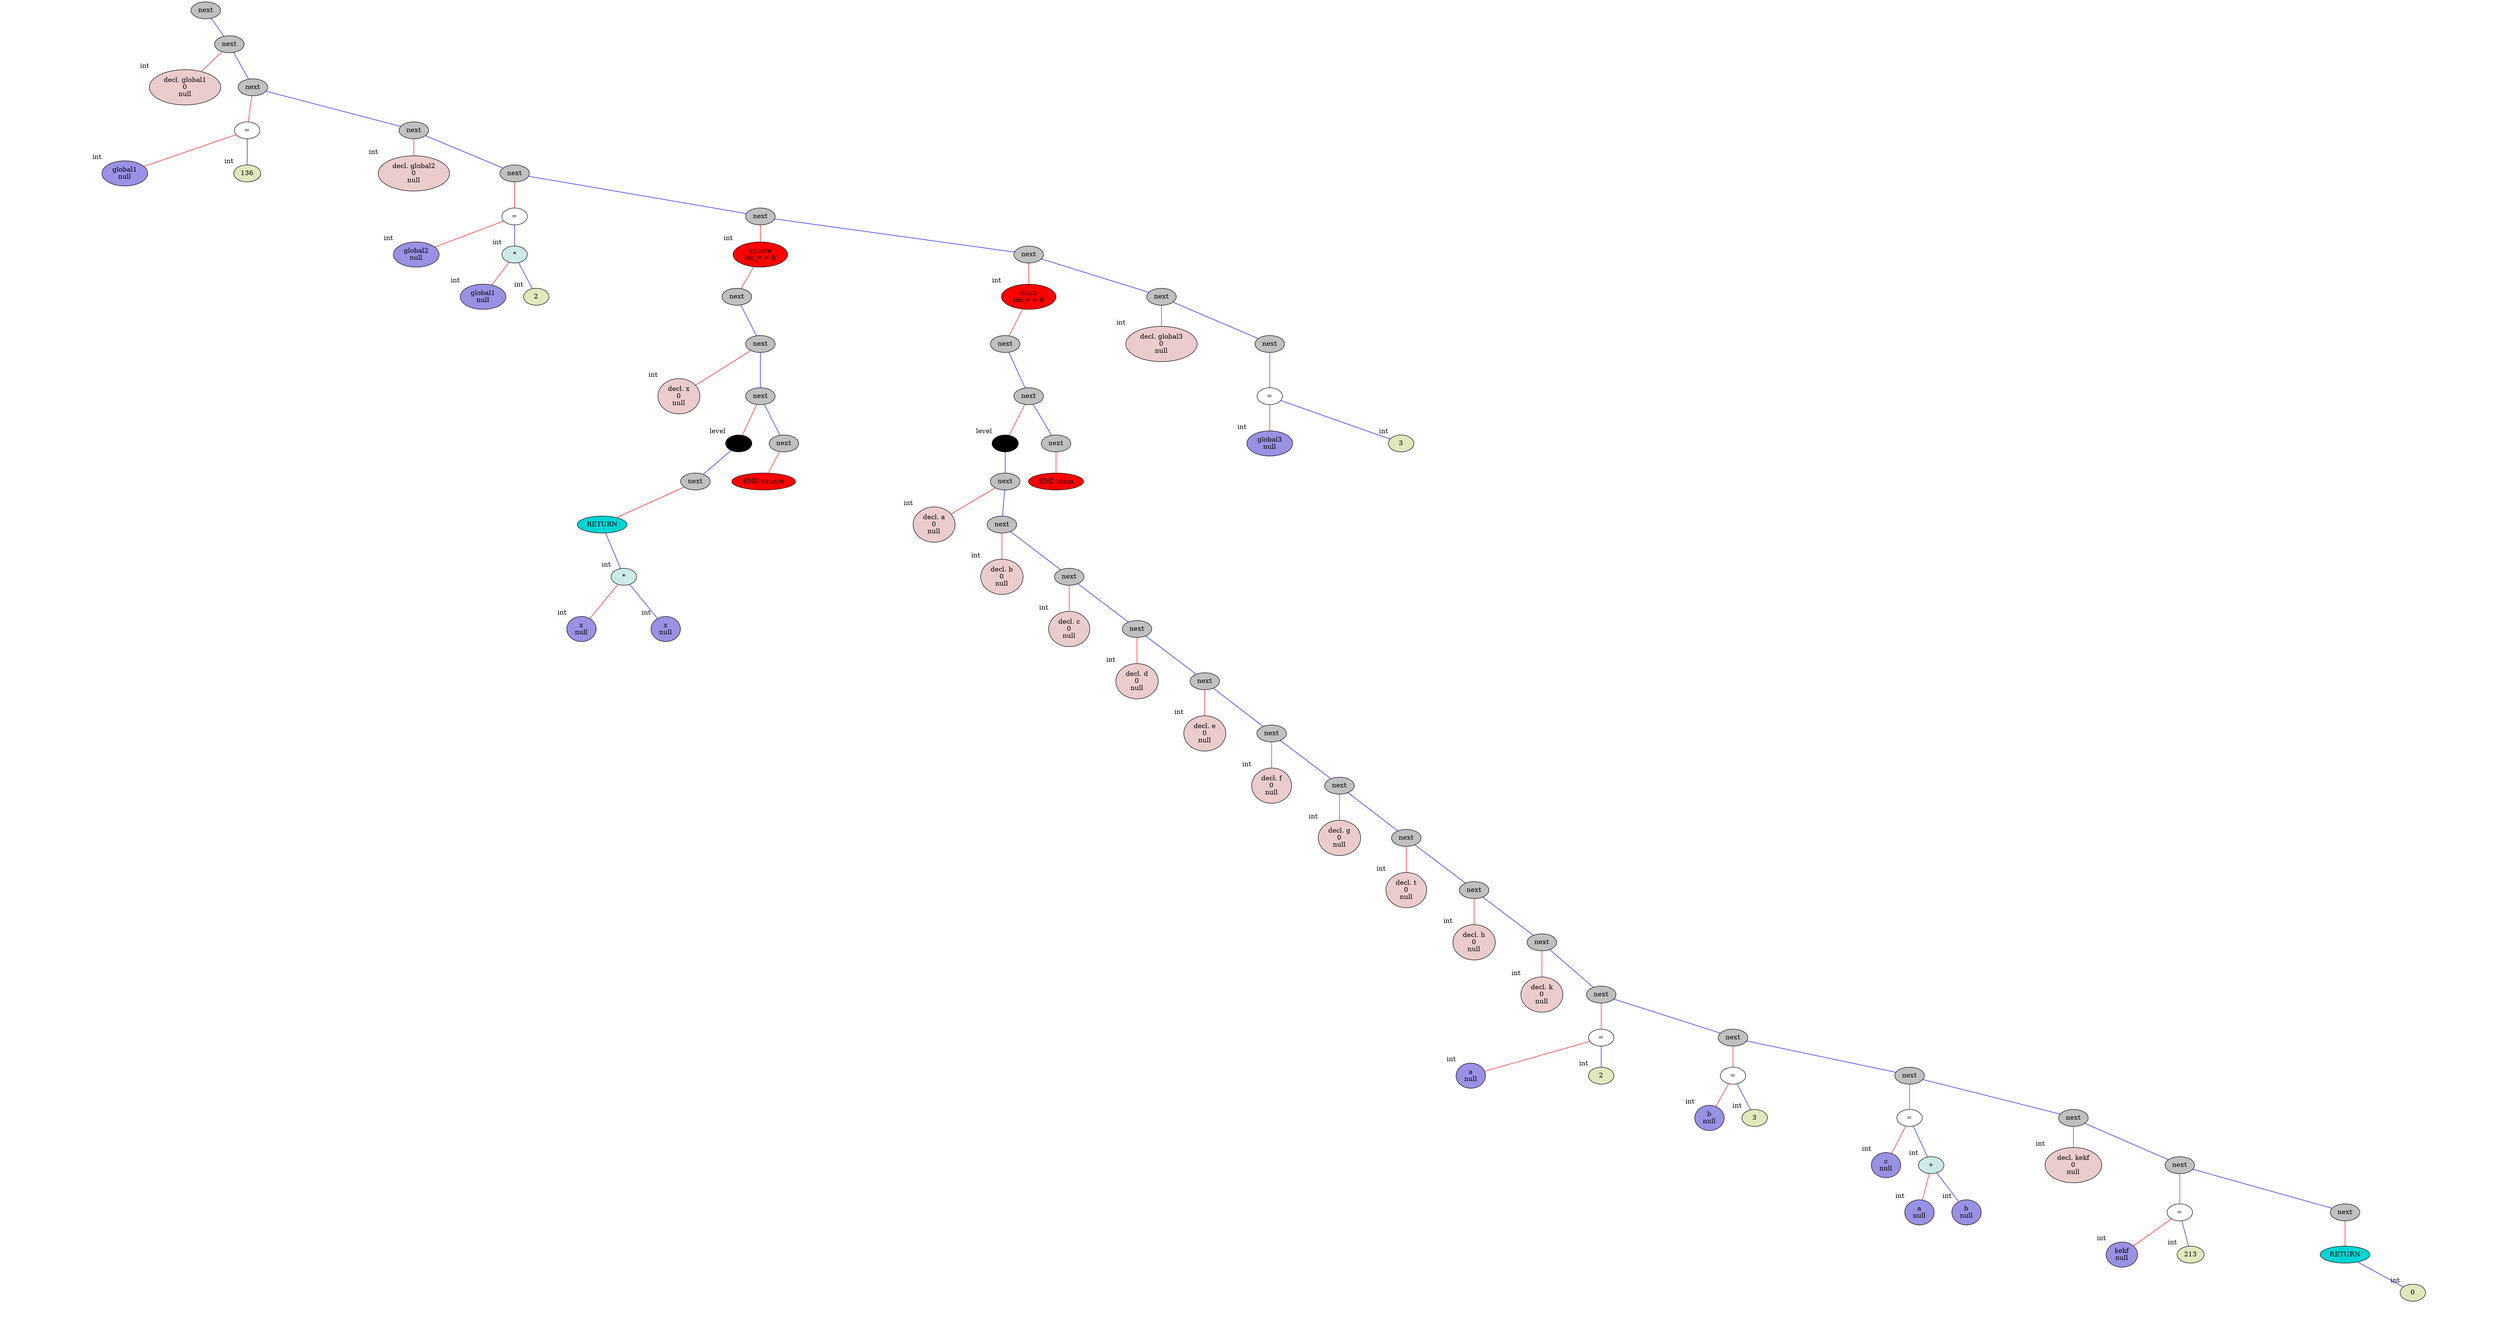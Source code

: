 graph binary {
	dpi="90";
 splines="line"  
v0[style=filled, fillcolor=grey]
v0[label="next"]
v0center[style=invis, width=0, label=""];
v0 -- v0center[style=invis]
v0notVisibleL[style=invis]
v0 -- v0notVisibleL[style=invis]
v0 -- v2[color="blue"]
{
	rank=same v0notVisibleL -- v0center -- v2  [style=invis]
} 
v2[style=filled, fillcolor=grey]
v2[label="next"]
v2center[style=invis, width=0, label=""];
v2 -- v2center[style=invis]
v2 -- v1[color="red"]
v2 -- v5[color="blue"]
{
	rank=same v1 -- v2center -- v5  [style=invis]
} 
v1[style=filled, fillcolor="#ebcccc"]
v1[label="decl. global1
0
null"]
v1[xlabel="int"]
v1center[style=invis, width=0, label=""];
v1 -- v1center[style=invis]
v1notVisibleL[style=invis]
v1 -- v1notVisibleL[style=invis][style=invis]
v1notVisibleR[style=invis]
v1 -- v1notVisibleR[style=invis][style=invis]
{
	rank=same v1notVisibleL -- v1center -- v1notVisibleR  [style=invis]
} 
v5[style=filled, fillcolor=grey]
v5[label="next"]
v5center[style=invis, width=0, label=""];
v5 -- v5center[style=invis]
v5 -- v6[color="red"]
v5 -- v8[color="blue"]
{
	rank=same v6 -- v5center -- v8  [style=invis]
} 
v6[style=filled, fillcolor=white]
v6[label="="]
v6center[style=invis, width=0, label=""];
v6 -- v6center[style=invis]
v6 -- v3[color="red"]
v6 -- v4[color="blue"]
{
	rank=same v3 -- v6center -- v4  [style=invis]
} 
v3[style=filled, fillcolor="#9991e3"]
v3[label="global1
null"]
v3[xlabel="int"]
v3center[style=invis, width=0, label=""];
v3 -- v3center[style=invis]
v3notVisibleL[style=invis]
v3 -- v3notVisibleL[style=invis][style=invis]
v3notVisibleR[style=invis]
v3 -- v3notVisibleR[style=invis][style=invis]
{
	rank=same v3notVisibleL -- v3center -- v3notVisibleR  [style=invis]
} 
v4[style=filled, fillcolor="#e1e8bc"]
v4[label="136"]
v4[xlabel="int"]
v4center[style=invis, width=0, label=""];
v4 -- v4center[style=invis]
v4notVisibleL[style=invis]
v4 -- v4notVisibleL[style=invis][style=invis]
v4notVisibleR[style=invis]
v4 -- v4notVisibleR[style=invis][style=invis]
{
	rank=same v4notVisibleL -- v4center -- v4notVisibleR  [style=invis]
} 
v8[style=filled, fillcolor=grey]
v8[label="next"]
v8center[style=invis, width=0, label=""];
v8 -- v8center[style=invis]
v8 -- v7[color="red"]
v8 -- v13[color="blue"]
{
	rank=same v7 -- v8center -- v13  [style=invis]
} 
v7[style=filled, fillcolor="#ebcccc"]
v7[label="decl. global2
0
null"]
v7[xlabel="int"]
v7center[style=invis, width=0, label=""];
v7 -- v7center[style=invis]
v7notVisibleL[style=invis]
v7 -- v7notVisibleL[style=invis][style=invis]
v7notVisibleR[style=invis]
v7 -- v7notVisibleR[style=invis][style=invis]
{
	rank=same v7notVisibleL -- v7center -- v7notVisibleR  [style=invis]
} 
v13[style=filled, fillcolor=grey]
v13[label="next"]
v13center[style=invis, width=0, label=""];
v13 -- v13center[style=invis]
v13 -- v14[color="red"]
v13 -- v15[color="blue"]
{
	rank=same v14 -- v13center -- v15  [style=invis]
} 
v14[style=filled, fillcolor=white]
v14[label="="]
v14center[style=invis, width=0, label=""];
v14 -- v14center[style=invis]
v14 -- v9[color="red"]
v14 -- v12[color="blue"]
{
	rank=same v9 -- v14center -- v12  [style=invis]
} 
v9[style=filled, fillcolor="#9991e3"]
v9[label="global2
null"]
v9[xlabel="int"]
v9center[style=invis, width=0, label=""];
v9 -- v9center[style=invis]
v9notVisibleL[style=invis]
v9 -- v9notVisibleL[style=invis][style=invis]
v9notVisibleR[style=invis]
v9 -- v9notVisibleR[style=invis][style=invis]
{
	rank=same v9notVisibleL -- v9center -- v9notVisibleR  [style=invis]
} 
v12[style=filled, fillcolor="#ccebe8"]
v12[label="*"]
v12[xlabel="int"]
v12center[style=invis, width=0, label=""];
v12 -- v12center[style=invis]
v12 -- v10[color="red"]
v12 -- v11[color="blue"]
{
	rank=same v10 -- v12center -- v11  [style=invis]
} 
v10[style=filled, fillcolor="#9991e3"]
v10[label="global1
null"]
v10[xlabel="int"]
v10center[style=invis, width=0, label=""];
v10 -- v10center[style=invis]
v10notVisibleL[style=invis]
v10 -- v10notVisibleL[style=invis][style=invis]
v10notVisibleR[style=invis]
v10 -- v10notVisibleR[style=invis][style=invis]
{
	rank=same v10notVisibleL -- v10center -- v10notVisibleR  [style=invis]
} 
v11[style=filled, fillcolor="#e1e8bc"]
v11[label="2"]
v11[xlabel="int"]
v11center[style=invis, width=0, label=""];
v11 -- v11center[style=invis]
v11notVisibleL[style=invis]
v11 -- v11notVisibleL[style=invis][style=invis]
v11notVisibleR[style=invis]
v11 -- v11notVisibleR[style=invis][style=invis]
{
	rank=same v11notVisibleL -- v11center -- v11notVisibleR  [style=invis]
} 
v15[style=filled, fillcolor=grey]
v15[label="next"]
v15center[style=invis, width=0, label=""];
v15 -- v15center[style=invis]
v15 -- v16[color="red"]
v15 -- v30[color="blue"]
{
	rank=same v16 -- v15center -- v30  [style=invis]
} 
v16[style=filled, fillcolor=red]
v16[label="square
loc_v = 0"]
v16[xlabel="int"]
v16center[style=invis, width=0, label=""];
v16 -- v16center[style=invis]
v16 -- v17[color="red"]
v16notVisibleR[style=invis]
v16 -- v16notVisibleR[style=invis]
{
	rank=same v17 -- v16center -- v16notVisibleR  [style=invis]
} 
v17[style=filled, fillcolor=grey]
v17[label="next"]
v17center[style=invis, width=0, label=""];
v17 -- v17center[style=invis]
v17notVisibleL[style=invis]
v17 -- v17notVisibleL[style=invis]
v17 -- v19[color="blue"]
{
	rank=same v17notVisibleL -- v17center -- v19  [style=invis]
} 
v19[style=filled, fillcolor=grey]
v19[label="next"]
v19center[style=invis, width=0, label=""];
v19 -- v19center[style=invis]
v19 -- v18[color="red"]
v19 -- v21[color="blue"]
{
	rank=same v18 -- v19center -- v21  [style=invis]
} 
v18[style=filled, fillcolor="#ebcccc"]
v18[label="decl. x
0
null"]
v18[xlabel="int"]
v18center[style=invis, width=0, label=""];
v18 -- v18center[style=invis]
v18notVisibleL[style=invis]
v18 -- v18notVisibleL[style=invis][style=invis]
v18notVisibleR[style=invis]
v18 -- v18notVisibleR[style=invis][style=invis]
{
	rank=same v18notVisibleL -- v18center -- v18notVisibleR  [style=invis]
} 
v21[style=filled, fillcolor=grey]
v21[label="next"]
v21center[style=invis, width=0, label=""];
v21 -- v21center[style=invis]
v21 -- v22[color="red"]
v21 -- v28[color="blue"]
{
	rank=same v22 -- v21center -- v28  [style=invis]
} 
v22[style=filled, fillcolor="#000000"]
v22[xlabel="level"]
v22center[style=invis, width=0, label=""];
v22 -- v22center[style=invis]
v22notVisibleL[style=invis]
v22 -- v22notVisibleL[style=invis]
v22 -- v26[color="blue"]
{
	rank=same v22notVisibleL -- v22center -- v26  [style=invis]
} 
v26[style=filled, fillcolor=grey]
v26[label="next"]
v26center[style=invis, width=0, label=""];
v26 -- v26center[style=invis]
v26 -- v27[color="red"]
v26notVisibleR[style=invis]
v26 -- v26notVisibleR[style=invis]
{
	rank=same v27 -- v26center -- v26notVisibleR  [style=invis]
} 
v27[style=filled, fillcolor="#00d4d4"]
v27[label="RETURN"]
v27center[style=invis, width=0, label=""];
v27 -- v27center[style=invis]
v27notVisibleL[style=invis]
v27 -- v27notVisibleL[style=invis]
v27 -- v25[color="blue"]
{
	rank=same v27notVisibleL -- v27center -- v25  [style=invis]
} 
v25[style=filled, fillcolor="#ccebe8"]
v25[label="*"]
v25[xlabel="int"]
v25center[style=invis, width=0, label=""];
v25 -- v25center[style=invis]
v25 -- v23[color="red"]
v25 -- v24[color="blue"]
{
	rank=same v23 -- v25center -- v24  [style=invis]
} 
v23[style=filled, fillcolor="#9991e3"]
v23[label="x
null"]
v23[xlabel="int"]
v23center[style=invis, width=0, label=""];
v23 -- v23center[style=invis]
v23notVisibleL[style=invis]
v23 -- v23notVisibleL[style=invis][style=invis]
v23notVisibleR[style=invis]
v23 -- v23notVisibleR[style=invis][style=invis]
{
	rank=same v23notVisibleL -- v23center -- v23notVisibleR  [style=invis]
} 
v24[style=filled, fillcolor="#9991e3"]
v24[label="x
null"]
v24[xlabel="int"]
v24center[style=invis, width=0, label=""];
v24 -- v24center[style=invis]
v24notVisibleL[style=invis]
v24 -- v24notVisibleL[style=invis][style=invis]
v24notVisibleR[style=invis]
v24 -- v24notVisibleR[style=invis][style=invis]
{
	rank=same v24notVisibleL -- v24center -- v24notVisibleR  [style=invis]
} 
v28[style=filled, fillcolor=grey]
v28[label="next"]
v28center[style=invis, width=0, label=""];
v28 -- v28center[style=invis]
v28 -- v29[color="red"]
v28notVisibleR[style=invis]
v28 -- v28notVisibleR[style=invis]
{
	rank=same v29 -- v28center -- v28notVisibleR  [style=invis]
} 
v29[style=filled, fillcolor=red]
v29[label="END square"]
v29center[style=invis, width=0, label=""];
v29 -- v29center[style=invis]
v29notVisibleL[style=invis]
v29 -- v29notVisibleL[style=invis][style=invis]
v29notVisibleR[style=invis]
v29 -- v29notVisibleR[style=invis][style=invis]
{
	rank=same v29notVisibleL -- v29center -- v29notVisibleR  [style=invis]
} 
v30[style=filled, fillcolor=grey]
v30[label="next"]
v30center[style=invis, width=0, label=""];
v30 -- v30center[style=invis]
v30 -- v31[color="red"]
v30 -- v91[color="blue"]
{
	rank=same v31 -- v30center -- v91  [style=invis]
} 
v31[style=filled, fillcolor=red]
v31[label="main
loc_v = 0"]
v31[xlabel="int"]
v31center[style=invis, width=0, label=""];
v31 -- v31center[style=invis]
v31 -- v32[color="red"]
v31notVisibleR[style=invis]
v31 -- v31notVisibleR[style=invis]
{
	rank=same v32 -- v31center -- v31notVisibleR  [style=invis]
} 
v32[style=filled, fillcolor=grey]
v32[label="next"]
v32center[style=invis, width=0, label=""];
v32 -- v32center[style=invis]
v32notVisibleL[style=invis]
v32 -- v32notVisibleL[style=invis]
v32 -- v33[color="blue"]
{
	rank=same v32notVisibleL -- v32center -- v33  [style=invis]
} 
v33[style=filled, fillcolor=grey]
v33[label="next"]
v33center[style=invis, width=0, label=""];
v33 -- v33center[style=invis]
v33 -- v34[color="red"]
v33 -- v88[color="blue"]
{
	rank=same v34 -- v33center -- v88  [style=invis]
} 
v34[style=filled, fillcolor="#000000"]
v34[xlabel="level"]
v34center[style=invis, width=0, label=""];
v34 -- v34center[style=invis]
v34notVisibleL[style=invis]
v34 -- v34notVisibleL[style=invis]
v34 -- v36[color="blue"]
{
	rank=same v34notVisibleL -- v34center -- v36  [style=invis]
} 
v36[style=filled, fillcolor=grey]
v36[label="next"]
v36center[style=invis, width=0, label=""];
v36 -- v36center[style=invis]
v36 -- v35[color="red"]
v36 -- v39[color="blue"]
{
	rank=same v35 -- v36center -- v39  [style=invis]
} 
v35[style=filled, fillcolor="#ebcccc"]
v35[label="decl. a
0
null"]
v35[xlabel="int"]
v35center[style=invis, width=0, label=""];
v35 -- v35center[style=invis]
v35notVisibleL[style=invis]
v35 -- v35notVisibleL[style=invis][style=invis]
v35notVisibleR[style=invis]
v35 -- v35notVisibleR[style=invis][style=invis]
{
	rank=same v35notVisibleL -- v35center -- v35notVisibleR  [style=invis]
} 
v39[style=filled, fillcolor=grey]
v39[label="next"]
v39center[style=invis, width=0, label=""];
v39 -- v39center[style=invis]
v39 -- v38[color="red"]
v39 -- v42[color="blue"]
{
	rank=same v38 -- v39center -- v42  [style=invis]
} 
v38[style=filled, fillcolor="#ebcccc"]
v38[label="decl. b
0
null"]
v38[xlabel="int"]
v38center[style=invis, width=0, label=""];
v38 -- v38center[style=invis]
v38notVisibleL[style=invis]
v38 -- v38notVisibleL[style=invis][style=invis]
v38notVisibleR[style=invis]
v38 -- v38notVisibleR[style=invis][style=invis]
{
	rank=same v38notVisibleL -- v38center -- v38notVisibleR  [style=invis]
} 
v42[style=filled, fillcolor=grey]
v42[label="next"]
v42center[style=invis, width=0, label=""];
v42 -- v42center[style=invis]
v42 -- v41[color="red"]
v42 -- v45[color="blue"]
{
	rank=same v41 -- v42center -- v45  [style=invis]
} 
v41[style=filled, fillcolor="#ebcccc"]
v41[label="decl. c
0
null"]
v41[xlabel="int"]
v41center[style=invis, width=0, label=""];
v41 -- v41center[style=invis]
v41notVisibleL[style=invis]
v41 -- v41notVisibleL[style=invis][style=invis]
v41notVisibleR[style=invis]
v41 -- v41notVisibleR[style=invis][style=invis]
{
	rank=same v41notVisibleL -- v41center -- v41notVisibleR  [style=invis]
} 
v45[style=filled, fillcolor=grey]
v45[label="next"]
v45center[style=invis, width=0, label=""];
v45 -- v45center[style=invis]
v45 -- v44[color="red"]
v45 -- v48[color="blue"]
{
	rank=same v44 -- v45center -- v48  [style=invis]
} 
v44[style=filled, fillcolor="#ebcccc"]
v44[label="decl. d
0
null"]
v44[xlabel="int"]
v44center[style=invis, width=0, label=""];
v44 -- v44center[style=invis]
v44notVisibleL[style=invis]
v44 -- v44notVisibleL[style=invis][style=invis]
v44notVisibleR[style=invis]
v44 -- v44notVisibleR[style=invis][style=invis]
{
	rank=same v44notVisibleL -- v44center -- v44notVisibleR  [style=invis]
} 
v48[style=filled, fillcolor=grey]
v48[label="next"]
v48center[style=invis, width=0, label=""];
v48 -- v48center[style=invis]
v48 -- v47[color="red"]
v48 -- v51[color="blue"]
{
	rank=same v47 -- v48center -- v51  [style=invis]
} 
v47[style=filled, fillcolor="#ebcccc"]
v47[label="decl. e
0
null"]
v47[xlabel="int"]
v47center[style=invis, width=0, label=""];
v47 -- v47center[style=invis]
v47notVisibleL[style=invis]
v47 -- v47notVisibleL[style=invis][style=invis]
v47notVisibleR[style=invis]
v47 -- v47notVisibleR[style=invis][style=invis]
{
	rank=same v47notVisibleL -- v47center -- v47notVisibleR  [style=invis]
} 
v51[style=filled, fillcolor=grey]
v51[label="next"]
v51center[style=invis, width=0, label=""];
v51 -- v51center[style=invis]
v51 -- v50[color="red"]
v51 -- v54[color="blue"]
{
	rank=same v50 -- v51center -- v54  [style=invis]
} 
v50[style=filled, fillcolor="#ebcccc"]
v50[label="decl. f
0
null"]
v50[xlabel="int"]
v50center[style=invis, width=0, label=""];
v50 -- v50center[style=invis]
v50notVisibleL[style=invis]
v50 -- v50notVisibleL[style=invis][style=invis]
v50notVisibleR[style=invis]
v50 -- v50notVisibleR[style=invis][style=invis]
{
	rank=same v50notVisibleL -- v50center -- v50notVisibleR  [style=invis]
} 
v54[style=filled, fillcolor=grey]
v54[label="next"]
v54center[style=invis, width=0, label=""];
v54 -- v54center[style=invis]
v54 -- v53[color="red"]
v54 -- v57[color="blue"]
{
	rank=same v53 -- v54center -- v57  [style=invis]
} 
v53[style=filled, fillcolor="#ebcccc"]
v53[label="decl. g
0
null"]
v53[xlabel="int"]
v53center[style=invis, width=0, label=""];
v53 -- v53center[style=invis]
v53notVisibleL[style=invis]
v53 -- v53notVisibleL[style=invis][style=invis]
v53notVisibleR[style=invis]
v53 -- v53notVisibleR[style=invis][style=invis]
{
	rank=same v53notVisibleL -- v53center -- v53notVisibleR  [style=invis]
} 
v57[style=filled, fillcolor=grey]
v57[label="next"]
v57center[style=invis, width=0, label=""];
v57 -- v57center[style=invis]
v57 -- v56[color="red"]
v57 -- v60[color="blue"]
{
	rank=same v56 -- v57center -- v60  [style=invis]
} 
v56[style=filled, fillcolor="#ebcccc"]
v56[label="decl. t
0
null"]
v56[xlabel="int"]
v56center[style=invis, width=0, label=""];
v56 -- v56center[style=invis]
v56notVisibleL[style=invis]
v56 -- v56notVisibleL[style=invis][style=invis]
v56notVisibleR[style=invis]
v56 -- v56notVisibleR[style=invis][style=invis]
{
	rank=same v56notVisibleL -- v56center -- v56notVisibleR  [style=invis]
} 
v60[style=filled, fillcolor=grey]
v60[label="next"]
v60center[style=invis, width=0, label=""];
v60 -- v60center[style=invis]
v60 -- v59[color="red"]
v60 -- v63[color="blue"]
{
	rank=same v59 -- v60center -- v63  [style=invis]
} 
v59[style=filled, fillcolor="#ebcccc"]
v59[label="decl. h
0
null"]
v59[xlabel="int"]
v59center[style=invis, width=0, label=""];
v59 -- v59center[style=invis]
v59notVisibleL[style=invis]
v59 -- v59notVisibleL[style=invis][style=invis]
v59notVisibleR[style=invis]
v59 -- v59notVisibleR[style=invis][style=invis]
{
	rank=same v59notVisibleL -- v59center -- v59notVisibleR  [style=invis]
} 
v63[style=filled, fillcolor=grey]
v63[label="next"]
v63center[style=invis, width=0, label=""];
v63 -- v63center[style=invis]
v63 -- v62[color="red"]
v63 -- v67[color="blue"]
{
	rank=same v62 -- v63center -- v67  [style=invis]
} 
v62[style=filled, fillcolor="#ebcccc"]
v62[label="decl. k
0
null"]
v62[xlabel="int"]
v62center[style=invis, width=0, label=""];
v62 -- v62center[style=invis]
v62notVisibleL[style=invis]
v62 -- v62notVisibleL[style=invis][style=invis]
v62notVisibleR[style=invis]
v62 -- v62notVisibleR[style=invis][style=invis]
{
	rank=same v62notVisibleL -- v62center -- v62notVisibleR  [style=invis]
} 
v67[style=filled, fillcolor=grey]
v67[label="next"]
v67center[style=invis, width=0, label=""];
v67 -- v67center[style=invis]
v67 -- v68[color="red"]
v67 -- v71[color="blue"]
{
	rank=same v68 -- v67center -- v71  [style=invis]
} 
v68[style=filled, fillcolor=white]
v68[label="="]
v68center[style=invis, width=0, label=""];
v68 -- v68center[style=invis]
v68 -- v65[color="red"]
v68 -- v66[color="blue"]
{
	rank=same v65 -- v68center -- v66  [style=invis]
} 
v65[style=filled, fillcolor="#9991e3"]
v65[label="a
null"]
v65[xlabel="int"]
v65center[style=invis, width=0, label=""];
v65 -- v65center[style=invis]
v65notVisibleL[style=invis]
v65 -- v65notVisibleL[style=invis][style=invis]
v65notVisibleR[style=invis]
v65 -- v65notVisibleR[style=invis][style=invis]
{
	rank=same v65notVisibleL -- v65center -- v65notVisibleR  [style=invis]
} 
v66[style=filled, fillcolor="#e1e8bc"]
v66[label="2"]
v66[xlabel="int"]
v66center[style=invis, width=0, label=""];
v66 -- v66center[style=invis]
v66notVisibleL[style=invis]
v66 -- v66notVisibleL[style=invis][style=invis]
v66notVisibleR[style=invis]
v66 -- v66notVisibleR[style=invis][style=invis]
{
	rank=same v66notVisibleL -- v66center -- v66notVisibleR  [style=invis]
} 
v71[style=filled, fillcolor=grey]
v71[label="next"]
v71center[style=invis, width=0, label=""];
v71 -- v71center[style=invis]
v71 -- v72[color="red"]
v71 -- v77[color="blue"]
{
	rank=same v72 -- v71center -- v77  [style=invis]
} 
v72[style=filled, fillcolor=white]
v72[label="="]
v72center[style=invis, width=0, label=""];
v72 -- v72center[style=invis]
v72 -- v69[color="red"]
v72 -- v70[color="blue"]
{
	rank=same v69 -- v72center -- v70  [style=invis]
} 
v69[style=filled, fillcolor="#9991e3"]
v69[label="b
null"]
v69[xlabel="int"]
v69center[style=invis, width=0, label=""];
v69 -- v69center[style=invis]
v69notVisibleL[style=invis]
v69 -- v69notVisibleL[style=invis][style=invis]
v69notVisibleR[style=invis]
v69 -- v69notVisibleR[style=invis][style=invis]
{
	rank=same v69notVisibleL -- v69center -- v69notVisibleR  [style=invis]
} 
v70[style=filled, fillcolor="#e1e8bc"]
v70[label="3"]
v70[xlabel="int"]
v70center[style=invis, width=0, label=""];
v70 -- v70center[style=invis]
v70notVisibleL[style=invis]
v70 -- v70notVisibleL[style=invis][style=invis]
v70notVisibleR[style=invis]
v70 -- v70notVisibleR[style=invis][style=invis]
{
	rank=same v70notVisibleL -- v70center -- v70notVisibleR  [style=invis]
} 
v77[style=filled, fillcolor=grey]
v77[label="next"]
v77center[style=invis, width=0, label=""];
v77 -- v77center[style=invis]
v77 -- v78[color="red"]
v77 -- v80[color="blue"]
{
	rank=same v78 -- v77center -- v80  [style=invis]
} 
v78[style=filled, fillcolor=white]
v78[label="="]
v78center[style=invis, width=0, label=""];
v78 -- v78center[style=invis]
v78 -- v73[color="red"]
v78 -- v76[color="blue"]
{
	rank=same v73 -- v78center -- v76  [style=invis]
} 
v73[style=filled, fillcolor="#9991e3"]
v73[label="c
null"]
v73[xlabel="int"]
v73center[style=invis, width=0, label=""];
v73 -- v73center[style=invis]
v73notVisibleL[style=invis]
v73 -- v73notVisibleL[style=invis][style=invis]
v73notVisibleR[style=invis]
v73 -- v73notVisibleR[style=invis][style=invis]
{
	rank=same v73notVisibleL -- v73center -- v73notVisibleR  [style=invis]
} 
v76[style=filled, fillcolor="#ccebe8"]
v76[label="+"]
v76[xlabel="int"]
v76center[style=invis, width=0, label=""];
v76 -- v76center[style=invis]
v76 -- v74[color="red"]
v76 -- v75[color="blue"]
{
	rank=same v74 -- v76center -- v75  [style=invis]
} 
v74[style=filled, fillcolor="#9991e3"]
v74[label="a
null"]
v74[xlabel="int"]
v74center[style=invis, width=0, label=""];
v74 -- v74center[style=invis]
v74notVisibleL[style=invis]
v74 -- v74notVisibleL[style=invis][style=invis]
v74notVisibleR[style=invis]
v74 -- v74notVisibleR[style=invis][style=invis]
{
	rank=same v74notVisibleL -- v74center -- v74notVisibleR  [style=invis]
} 
v75[style=filled, fillcolor="#9991e3"]
v75[label="b
null"]
v75[xlabel="int"]
v75center[style=invis, width=0, label=""];
v75 -- v75center[style=invis]
v75notVisibleL[style=invis]
v75 -- v75notVisibleL[style=invis][style=invis]
v75notVisibleR[style=invis]
v75 -- v75notVisibleR[style=invis][style=invis]
{
	rank=same v75notVisibleL -- v75center -- v75notVisibleR  [style=invis]
} 
v80[style=filled, fillcolor=grey]
v80[label="next"]
v80center[style=invis, width=0, label=""];
v80 -- v80center[style=invis]
v80 -- v79[color="red"]
v80 -- v83[color="blue"]
{
	rank=same v79 -- v80center -- v83  [style=invis]
} 
v79[style=filled, fillcolor="#ebcccc"]
v79[label="decl. kekf
0
null"]
v79[xlabel="int"]
v79center[style=invis, width=0, label=""];
v79 -- v79center[style=invis]
v79notVisibleL[style=invis]
v79 -- v79notVisibleL[style=invis][style=invis]
v79notVisibleR[style=invis]
v79 -- v79notVisibleR[style=invis][style=invis]
{
	rank=same v79notVisibleL -- v79center -- v79notVisibleR  [style=invis]
} 
v83[style=filled, fillcolor=grey]
v83[label="next"]
v83center[style=invis, width=0, label=""];
v83 -- v83center[style=invis]
v83 -- v84[color="red"]
v83 -- v86[color="blue"]
{
	rank=same v84 -- v83center -- v86  [style=invis]
} 
v84[style=filled, fillcolor=white]
v84[label="="]
v84center[style=invis, width=0, label=""];
v84 -- v84center[style=invis]
v84 -- v81[color="red"]
v84 -- v82[color="blue"]
{
	rank=same v81 -- v84center -- v82  [style=invis]
} 
v81[style=filled, fillcolor="#9991e3"]
v81[label="kekf
null"]
v81[xlabel="int"]
v81center[style=invis, width=0, label=""];
v81 -- v81center[style=invis]
v81notVisibleL[style=invis]
v81 -- v81notVisibleL[style=invis][style=invis]
v81notVisibleR[style=invis]
v81 -- v81notVisibleR[style=invis][style=invis]
{
	rank=same v81notVisibleL -- v81center -- v81notVisibleR  [style=invis]
} 
v82[style=filled, fillcolor="#e1e8bc"]
v82[label="213"]
v82[xlabel="int"]
v82center[style=invis, width=0, label=""];
v82 -- v82center[style=invis]
v82notVisibleL[style=invis]
v82 -- v82notVisibleL[style=invis][style=invis]
v82notVisibleR[style=invis]
v82 -- v82notVisibleR[style=invis][style=invis]
{
	rank=same v82notVisibleL -- v82center -- v82notVisibleR  [style=invis]
} 
v86[style=filled, fillcolor=grey]
v86[label="next"]
v86center[style=invis, width=0, label=""];
v86 -- v86center[style=invis]
v86 -- v87[color="red"]
v86notVisibleR[style=invis]
v86 -- v86notVisibleR[style=invis]
{
	rank=same v87 -- v86center -- v86notVisibleR  [style=invis]
} 
v87[style=filled, fillcolor="#00d4d4"]
v87[label="RETURN"]
v87center[style=invis, width=0, label=""];
v87 -- v87center[style=invis]
v87notVisibleL[style=invis]
v87 -- v87notVisibleL[style=invis]
v87 -- v85[color="blue"]
{
	rank=same v87notVisibleL -- v87center -- v85  [style=invis]
} 
v85[style=filled, fillcolor="#e1e8bc"]
v85[label="0"]
v85[xlabel="int"]
v85center[style=invis, width=0, label=""];
v85 -- v85center[style=invis]
v85notVisibleL[style=invis]
v85 -- v85notVisibleL[style=invis][style=invis]
v85notVisibleR[style=invis]
v85 -- v85notVisibleR[style=invis][style=invis]
{
	rank=same v85notVisibleL -- v85center -- v85notVisibleR  [style=invis]
} 
v88[style=filled, fillcolor=grey]
v88[label="next"]
v88center[style=invis, width=0, label=""];
v88 -- v88center[style=invis]
v88 -- v89[color="red"]
v88notVisibleR[style=invis]
v88 -- v88notVisibleR[style=invis]
{
	rank=same v89 -- v88center -- v88notVisibleR  [style=invis]
} 
v89[style=filled, fillcolor=red]
v89[label="END main"]
v89center[style=invis, width=0, label=""];
v89 -- v89center[style=invis]
v89notVisibleL[style=invis]
v89 -- v89notVisibleL[style=invis][style=invis]
v89notVisibleR[style=invis]
v89 -- v89notVisibleR[style=invis][style=invis]
{
	rank=same v89notVisibleL -- v89center -- v89notVisibleR  [style=invis]
} 
v91[style=filled, fillcolor=grey]
v91[label="next"]
v91center[style=invis, width=0, label=""];
v91 -- v91center[style=invis]
v91 -- v90[color="red"]
v91 -- v94[color="blue"]
{
	rank=same v90 -- v91center -- v94  [style=invis]
} 
v90[style=filled, fillcolor="#ebcccc"]
v90[label="decl. global3
0
null"]
v90[xlabel="int"]
v90center[style=invis, width=0, label=""];
v90 -- v90center[style=invis]
v90notVisibleL[style=invis]
v90 -- v90notVisibleL[style=invis][style=invis]
v90notVisibleR[style=invis]
v90 -- v90notVisibleR[style=invis][style=invis]
{
	rank=same v90notVisibleL -- v90center -- v90notVisibleR  [style=invis]
} 
v94[style=filled, fillcolor=grey]
v94[label="next"]
v94center[style=invis, width=0, label=""];
v94 -- v94center[style=invis]
v94 -- v95[color="red"]
v94notVisibleR[style=invis]
v94 -- v94notVisibleR[style=invis]
{
	rank=same v95 -- v94center -- v94notVisibleR  [style=invis]
} 
v95[style=filled, fillcolor=white]
v95[label="="]
v95center[style=invis, width=0, label=""];
v95 -- v95center[style=invis]
v95 -- v92[color="red"]
v95 -- v93[color="blue"]
{
	rank=same v92 -- v95center -- v93  [style=invis]
} 
v92[style=filled, fillcolor="#9991e3"]
v92[label="global3
null"]
v92[xlabel="int"]
v92center[style=invis, width=0, label=""];
v92 -- v92center[style=invis]
v92notVisibleL[style=invis]
v92 -- v92notVisibleL[style=invis][style=invis]
v92notVisibleR[style=invis]
v92 -- v92notVisibleR[style=invis][style=invis]
{
	rank=same v92notVisibleL -- v92center -- v92notVisibleR  [style=invis]
} 
v93[style=filled, fillcolor="#e1e8bc"]
v93[label="3"]
v93[xlabel="int"]
v93center[style=invis, width=0, label=""];
v93 -- v93center[style=invis]
v93notVisibleL[style=invis]
v93 -- v93notVisibleL[style=invis][style=invis]
v93notVisibleR[style=invis]
v93 -- v93notVisibleR[style=invis][style=invis]
{
	rank=same v93notVisibleL -- v93center -- v93notVisibleR  [style=invis]
} 

}
